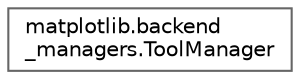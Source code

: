 digraph "Graphical Class Hierarchy"
{
 // LATEX_PDF_SIZE
  bgcolor="transparent";
  edge [fontname=Helvetica,fontsize=10,labelfontname=Helvetica,labelfontsize=10];
  node [fontname=Helvetica,fontsize=10,shape=box,height=0.2,width=0.4];
  rankdir="LR";
  Node0 [id="Node000000",label="matplotlib.backend\l_managers.ToolManager",height=0.2,width=0.4,color="grey40", fillcolor="white", style="filled",URL="$dd/d84/classmatplotlib_1_1backend__managers_1_1ToolManager.html",tooltip=" "];
}
